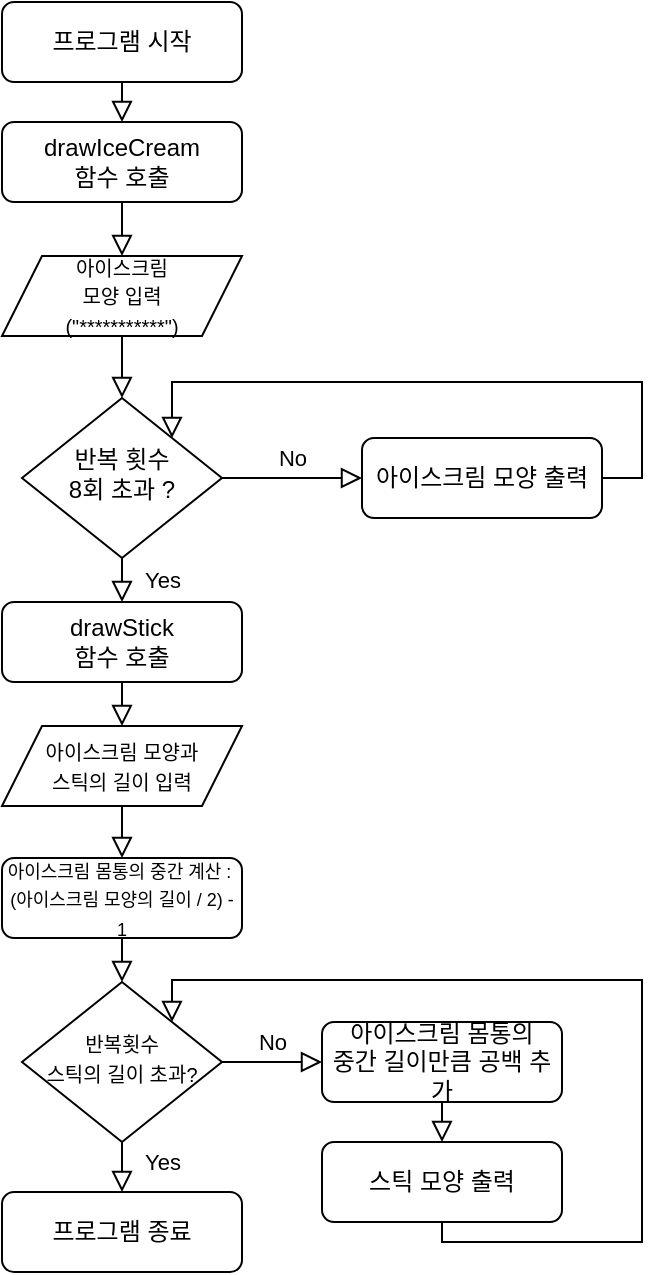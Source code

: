 <mxfile version="15.9.3" type="device"><diagram id="C5RBs43oDa-KdzZeNtuy" name="Page-1"><mxGraphModel dx="698" dy="380" grid="1" gridSize="10" guides="1" tooltips="1" connect="1" arrows="1" fold="1" page="1" pageScale="1" pageWidth="827" pageHeight="1169" math="0" shadow="0"><root><mxCell id="WIyWlLk6GJQsqaUBKTNV-0"/><mxCell id="WIyWlLk6GJQsqaUBKTNV-1" parent="WIyWlLk6GJQsqaUBKTNV-0"/><mxCell id="WIyWlLk6GJQsqaUBKTNV-3" value="프로그램 시작" style="rounded=1;whiteSpace=wrap;html=1;fontSize=12;glass=0;strokeWidth=1;shadow=0;" parent="WIyWlLk6GJQsqaUBKTNV-1" vertex="1"><mxGeometry x="160" y="30" width="120" height="40" as="geometry"/></mxCell><mxCell id="Pi0y5TRvc4PKlbEnDrGX-0" value="&lt;font style=&quot;font-size: 10px&quot;&gt;아이스크림&lt;br&gt;모양 입력&lt;br&gt;(&quot;***********&quot;)&lt;/font&gt;" style="shape=parallelogram;perimeter=parallelogramPerimeter;whiteSpace=wrap;html=1;fixedSize=1;" vertex="1" parent="WIyWlLk6GJQsqaUBKTNV-1"><mxGeometry x="160" y="157" width="120" height="40" as="geometry"/></mxCell><mxCell id="Pi0y5TRvc4PKlbEnDrGX-1" value="drawIceCream&lt;br&gt;함수 호출" style="rounded=1;whiteSpace=wrap;html=1;fontSize=12;glass=0;strokeWidth=1;shadow=0;" vertex="1" parent="WIyWlLk6GJQsqaUBKTNV-1"><mxGeometry x="160" y="90" width="120" height="40" as="geometry"/></mxCell><mxCell id="Pi0y5TRvc4PKlbEnDrGX-2" value="drawStick&lt;br&gt;함수 호출" style="rounded=1;whiteSpace=wrap;html=1;fontSize=12;glass=0;strokeWidth=1;shadow=0;" vertex="1" parent="WIyWlLk6GJQsqaUBKTNV-1"><mxGeometry x="160" y="330" width="120" height="40" as="geometry"/></mxCell><mxCell id="Pi0y5TRvc4PKlbEnDrGX-4" value="" style="edgeStyle=orthogonalEdgeStyle;rounded=0;html=1;jettySize=auto;orthogonalLoop=1;fontSize=11;endArrow=block;endFill=0;endSize=8;strokeWidth=1;shadow=0;labelBackgroundColor=none;exitX=0.5;exitY=1;exitDx=0;exitDy=0;entryX=0.5;entryY=0;entryDx=0;entryDy=0;" edge="1" parent="WIyWlLk6GJQsqaUBKTNV-1" source="WIyWlLk6GJQsqaUBKTNV-3" target="Pi0y5TRvc4PKlbEnDrGX-1"><mxGeometry y="10" relative="1" as="geometry"><mxPoint as="offset"/><mxPoint x="250.0" y="470.0" as="sourcePoint"/><mxPoint x="300.0" y="470.0" as="targetPoint"/><Array as="points"><mxPoint x="220" y="70"/><mxPoint x="220" y="70"/></Array></mxGeometry></mxCell><mxCell id="Pi0y5TRvc4PKlbEnDrGX-5" value="" style="edgeStyle=orthogonalEdgeStyle;rounded=0;html=1;jettySize=auto;orthogonalLoop=1;fontSize=11;endArrow=block;endFill=0;endSize=8;strokeWidth=1;shadow=0;labelBackgroundColor=none;exitX=0.5;exitY=1;exitDx=0;exitDy=0;entryX=0.5;entryY=0;entryDx=0;entryDy=0;" edge="1" parent="WIyWlLk6GJQsqaUBKTNV-1" source="Pi0y5TRvc4PKlbEnDrGX-1" target="Pi0y5TRvc4PKlbEnDrGX-0"><mxGeometry y="10" relative="1" as="geometry"><mxPoint as="offset"/><mxPoint x="230.0" y="68.0" as="sourcePoint"/><mxPoint x="230.0" y="100" as="targetPoint"/><Array as="points"><mxPoint x="220" y="138"/><mxPoint x="220" y="138"/></Array></mxGeometry></mxCell><mxCell id="Pi0y5TRvc4PKlbEnDrGX-6" value="반복 횟수&lt;br&gt;8회 초과 ?" style="rhombus;whiteSpace=wrap;html=1;shadow=0;fontFamily=Helvetica;fontSize=12;align=center;strokeWidth=1;spacing=6;spacingTop=-4;" vertex="1" parent="WIyWlLk6GJQsqaUBKTNV-1"><mxGeometry x="170" y="228" width="100" height="80" as="geometry"/></mxCell><mxCell id="Pi0y5TRvc4PKlbEnDrGX-7" value="" style="edgeStyle=orthogonalEdgeStyle;rounded=0;html=1;jettySize=auto;orthogonalLoop=1;fontSize=11;endArrow=block;endFill=0;endSize=8;strokeWidth=1;shadow=0;labelBackgroundColor=none;exitX=0.5;exitY=1;exitDx=0;exitDy=0;entryX=0.5;entryY=0;entryDx=0;entryDy=0;" edge="1" parent="WIyWlLk6GJQsqaUBKTNV-1" source="Pi0y5TRvc4PKlbEnDrGX-0" target="Pi0y5TRvc4PKlbEnDrGX-6"><mxGeometry y="10" relative="1" as="geometry"><mxPoint as="offset"/><mxPoint x="230.0" y="140" as="sourcePoint"/><mxPoint x="230.0" y="167" as="targetPoint"/><Array as="points"><mxPoint x="220" y="218"/><mxPoint x="220" y="218"/></Array></mxGeometry></mxCell><mxCell id="Pi0y5TRvc4PKlbEnDrGX-10" value="No" style="edgeStyle=orthogonalEdgeStyle;rounded=0;html=1;jettySize=auto;orthogonalLoop=1;fontSize=11;endArrow=block;endFill=0;endSize=8;strokeWidth=1;shadow=0;labelBackgroundColor=none;exitX=1;exitY=0.5;exitDx=0;exitDy=0;entryX=0;entryY=0.5;entryDx=0;entryDy=0;" edge="1" parent="WIyWlLk6GJQsqaUBKTNV-1" source="Pi0y5TRvc4PKlbEnDrGX-6" target="Pi0y5TRvc4PKlbEnDrGX-13"><mxGeometry y="10" relative="1" as="geometry"><mxPoint as="offset"/><mxPoint x="640.0" y="288.0" as="sourcePoint"/><mxPoint x="340" y="298" as="targetPoint"/></mxGeometry></mxCell><mxCell id="Pi0y5TRvc4PKlbEnDrGX-13" value="아이스크림 모양 출력" style="rounded=1;whiteSpace=wrap;html=1;fontSize=12;glass=0;strokeWidth=1;shadow=0;" vertex="1" parent="WIyWlLk6GJQsqaUBKTNV-1"><mxGeometry x="340" y="248" width="120" height="40" as="geometry"/></mxCell><mxCell id="Pi0y5TRvc4PKlbEnDrGX-14" value="&lt;span style=&quot;font-size: 10px&quot;&gt;아이스크림 모양과&lt;br&gt;스틱의 길이 입력&lt;br&gt;&lt;/span&gt;" style="shape=parallelogram;perimeter=parallelogramPerimeter;whiteSpace=wrap;html=1;fixedSize=1;" vertex="1" parent="WIyWlLk6GJQsqaUBKTNV-1"><mxGeometry x="160" y="392" width="120" height="40" as="geometry"/></mxCell><mxCell id="Pi0y5TRvc4PKlbEnDrGX-15" value="" style="edgeStyle=orthogonalEdgeStyle;rounded=0;html=1;jettySize=auto;orthogonalLoop=1;fontSize=11;endArrow=block;endFill=0;endSize=8;strokeWidth=1;shadow=0;labelBackgroundColor=none;exitX=0.5;exitY=1;exitDx=0;exitDy=0;entryX=0.5;entryY=0;entryDx=0;entryDy=0;" edge="1" parent="WIyWlLk6GJQsqaUBKTNV-1" source="Pi0y5TRvc4PKlbEnDrGX-2" target="Pi0y5TRvc4PKlbEnDrGX-14"><mxGeometry y="10" relative="1" as="geometry"><mxPoint as="offset"/><mxPoint x="230.0" y="185" as="sourcePoint"/><mxPoint x="230.0" y="216.0" as="targetPoint"/><Array as="points"><mxPoint x="220" y="376"/><mxPoint x="220" y="376"/></Array></mxGeometry></mxCell><mxCell id="Pi0y5TRvc4PKlbEnDrGX-16" value="&lt;font style=&quot;font-size: 9px&quot;&gt;아이스크림 몸통의 중간 계산 :&amp;nbsp;&lt;br&gt;(아이스크림 모양의 길이 / 2) - 1&lt;br&gt;&lt;/font&gt;" style="rounded=1;whiteSpace=wrap;html=1;fontSize=12;glass=0;strokeWidth=1;shadow=0;" vertex="1" parent="WIyWlLk6GJQsqaUBKTNV-1"><mxGeometry x="160" y="458" width="120" height="40" as="geometry"/></mxCell><mxCell id="Pi0y5TRvc4PKlbEnDrGX-18" value="" style="edgeStyle=orthogonalEdgeStyle;rounded=0;html=1;jettySize=auto;orthogonalLoop=1;fontSize=11;endArrow=block;endFill=0;endSize=8;strokeWidth=1;shadow=0;labelBackgroundColor=none;exitX=0.5;exitY=1;exitDx=0;exitDy=0;entryX=0.5;entryY=0;entryDx=0;entryDy=0;" edge="1" parent="WIyWlLk6GJQsqaUBKTNV-1" source="Pi0y5TRvc4PKlbEnDrGX-14" target="Pi0y5TRvc4PKlbEnDrGX-16"><mxGeometry y="10" relative="1" as="geometry"><mxPoint as="offset"/><mxPoint x="230.0" y="382" as="sourcePoint"/><mxPoint x="230.0" y="408.0" as="targetPoint"/><Array as="points"><mxPoint x="220" y="448"/><mxPoint x="220" y="448"/></Array></mxGeometry></mxCell><mxCell id="Pi0y5TRvc4PKlbEnDrGX-20" value="" style="edgeStyle=orthogonalEdgeStyle;rounded=0;html=1;jettySize=auto;orthogonalLoop=1;fontSize=11;endArrow=block;endFill=0;endSize=8;strokeWidth=1;shadow=0;labelBackgroundColor=none;exitX=1;exitY=0.5;exitDx=0;exitDy=0;entryX=1;entryY=0;entryDx=0;entryDy=0;" edge="1" parent="WIyWlLk6GJQsqaUBKTNV-1" source="Pi0y5TRvc4PKlbEnDrGX-13" target="Pi0y5TRvc4PKlbEnDrGX-6"><mxGeometry y="10" relative="1" as="geometry"><mxPoint as="offset"/><mxPoint x="640.0" y="420.0" as="sourcePoint"/><mxPoint x="690.0" y="420.0" as="targetPoint"/><Array as="points"><mxPoint x="480" y="268"/><mxPoint x="480" y="220"/><mxPoint x="245" y="220"/></Array></mxGeometry></mxCell><mxCell id="Pi0y5TRvc4PKlbEnDrGX-21" value="Yes" style="rounded=0;html=1;jettySize=auto;orthogonalLoop=1;fontSize=11;endArrow=block;endFill=0;endSize=8;strokeWidth=1;shadow=0;labelBackgroundColor=none;edgeStyle=orthogonalEdgeStyle;exitX=0.5;exitY=1;exitDx=0;exitDy=0;entryX=0.5;entryY=0;entryDx=0;entryDy=0;" edge="1" parent="WIyWlLk6GJQsqaUBKTNV-1" source="Pi0y5TRvc4PKlbEnDrGX-6" target="Pi0y5TRvc4PKlbEnDrGX-2"><mxGeometry y="20" relative="1" as="geometry"><mxPoint as="offset"/><mxPoint x="590.0" y="340.0" as="sourcePoint"/><mxPoint x="220" y="330" as="targetPoint"/></mxGeometry></mxCell><mxCell id="Pi0y5TRvc4PKlbEnDrGX-25" value="아이스크림 몸통의&lt;br&gt;중간 길이만큼 공백 추가" style="rounded=1;whiteSpace=wrap;html=1;fontSize=12;glass=0;strokeWidth=1;shadow=0;" vertex="1" parent="WIyWlLk6GJQsqaUBKTNV-1"><mxGeometry x="320" y="540" width="120" height="40" as="geometry"/></mxCell><mxCell id="Pi0y5TRvc4PKlbEnDrGX-27" value="&lt;font style=&quot;font-size: 10px&quot;&gt;반복횟수&lt;br&gt;스틱의 길이 초과?&lt;/font&gt;" style="rhombus;whiteSpace=wrap;html=1;shadow=0;fontFamily=Helvetica;fontSize=12;align=center;strokeWidth=1;spacing=6;spacingTop=-4;" vertex="1" parent="WIyWlLk6GJQsqaUBKTNV-1"><mxGeometry x="170" y="520" width="100" height="80" as="geometry"/></mxCell><mxCell id="Pi0y5TRvc4PKlbEnDrGX-29" value="" style="edgeStyle=orthogonalEdgeStyle;rounded=0;html=1;jettySize=auto;orthogonalLoop=1;fontSize=11;endArrow=block;endFill=0;endSize=8;strokeWidth=1;shadow=0;labelBackgroundColor=none;exitX=0.5;exitY=1;exitDx=0;exitDy=0;entryX=0.5;entryY=0;entryDx=0;entryDy=0;" edge="1" parent="WIyWlLk6GJQsqaUBKTNV-1" source="Pi0y5TRvc4PKlbEnDrGX-16" target="Pi0y5TRvc4PKlbEnDrGX-27"><mxGeometry y="10" relative="1" as="geometry"><mxPoint as="offset"/><mxPoint x="230" y="442" as="sourcePoint"/><mxPoint x="230" y="468" as="targetPoint"/><Array as="points"><mxPoint x="220" y="510"/><mxPoint x="220" y="510"/></Array></mxGeometry></mxCell><mxCell id="Pi0y5TRvc4PKlbEnDrGX-30" value="Yes" style="rounded=0;html=1;jettySize=auto;orthogonalLoop=1;fontSize=11;endArrow=block;endFill=0;endSize=8;strokeWidth=1;shadow=0;labelBackgroundColor=none;edgeStyle=orthogonalEdgeStyle;exitX=0.5;exitY=1;exitDx=0;exitDy=0;" edge="1" parent="WIyWlLk6GJQsqaUBKTNV-1" source="Pi0y5TRvc4PKlbEnDrGX-27" target="Pi0y5TRvc4PKlbEnDrGX-36"><mxGeometry x="-0.2" y="20" relative="1" as="geometry"><mxPoint as="offset"/><mxPoint x="239" y="620" as="sourcePoint"/><mxPoint x="270" y="652.4" as="targetPoint"/><Array as="points"><mxPoint x="220" y="610"/><mxPoint x="220" y="610"/></Array></mxGeometry></mxCell><mxCell id="Pi0y5TRvc4PKlbEnDrGX-31" value="No" style="edgeStyle=orthogonalEdgeStyle;rounded=0;html=1;jettySize=auto;orthogonalLoop=1;fontSize=11;endArrow=block;endFill=0;endSize=8;strokeWidth=1;shadow=0;labelBackgroundColor=none;entryX=0;entryY=0.5;entryDx=0;entryDy=0;" edge="1" parent="WIyWlLk6GJQsqaUBKTNV-1" source="Pi0y5TRvc4PKlbEnDrGX-27" target="Pi0y5TRvc4PKlbEnDrGX-25"><mxGeometry y="10" relative="1" as="geometry"><mxPoint as="offset"/><mxPoint x="280" y="278" as="sourcePoint"/><mxPoint x="300" y="510" as="targetPoint"/></mxGeometry></mxCell><mxCell id="Pi0y5TRvc4PKlbEnDrGX-32" value="" style="edgeStyle=orthogonalEdgeStyle;rounded=0;html=1;jettySize=auto;orthogonalLoop=1;fontSize=11;endArrow=block;endFill=0;endSize=8;strokeWidth=1;shadow=0;labelBackgroundColor=none;exitX=0.5;exitY=1;exitDx=0;exitDy=0;entryX=0.5;entryY=0;entryDx=0;entryDy=0;" edge="1" parent="WIyWlLk6GJQsqaUBKTNV-1" source="Pi0y5TRvc4PKlbEnDrGX-25" target="Pi0y5TRvc4PKlbEnDrGX-33"><mxGeometry y="10" relative="1" as="geometry"><mxPoint as="offset"/><mxPoint x="230" y="508" as="sourcePoint"/><mxPoint x="230" y="530" as="targetPoint"/><Array as="points"><mxPoint x="380" y="590"/><mxPoint x="380" y="590"/></Array></mxGeometry></mxCell><mxCell id="Pi0y5TRvc4PKlbEnDrGX-33" value="스틱 모양 출력" style="rounded=1;whiteSpace=wrap;html=1;fontSize=12;glass=0;strokeWidth=1;shadow=0;" vertex="1" parent="WIyWlLk6GJQsqaUBKTNV-1"><mxGeometry x="320" y="600" width="120" height="40" as="geometry"/></mxCell><mxCell id="Pi0y5TRvc4PKlbEnDrGX-34" value="" style="edgeStyle=orthogonalEdgeStyle;rounded=0;html=1;jettySize=auto;orthogonalLoop=1;fontSize=11;endArrow=block;endFill=0;endSize=8;strokeWidth=1;shadow=0;labelBackgroundColor=none;exitX=0.5;exitY=1;exitDx=0;exitDy=0;entryX=1;entryY=0;entryDx=0;entryDy=0;" edge="1" parent="WIyWlLk6GJQsqaUBKTNV-1" source="Pi0y5TRvc4PKlbEnDrGX-33" target="Pi0y5TRvc4PKlbEnDrGX-27"><mxGeometry y="10" relative="1" as="geometry"><mxPoint as="offset"/><mxPoint x="230" y="508" as="sourcePoint"/><mxPoint x="230" y="530" as="targetPoint"/><Array as="points"><mxPoint x="380" y="650"/><mxPoint x="480" y="650"/><mxPoint x="480" y="519"/><mxPoint x="245" y="519"/></Array></mxGeometry></mxCell><mxCell id="Pi0y5TRvc4PKlbEnDrGX-36" value="프로그램 종료" style="rounded=1;whiteSpace=wrap;html=1;fontSize=12;glass=0;strokeWidth=1;shadow=0;" vertex="1" parent="WIyWlLk6GJQsqaUBKTNV-1"><mxGeometry x="160" y="625" width="120" height="40" as="geometry"/></mxCell></root></mxGraphModel></diagram></mxfile>